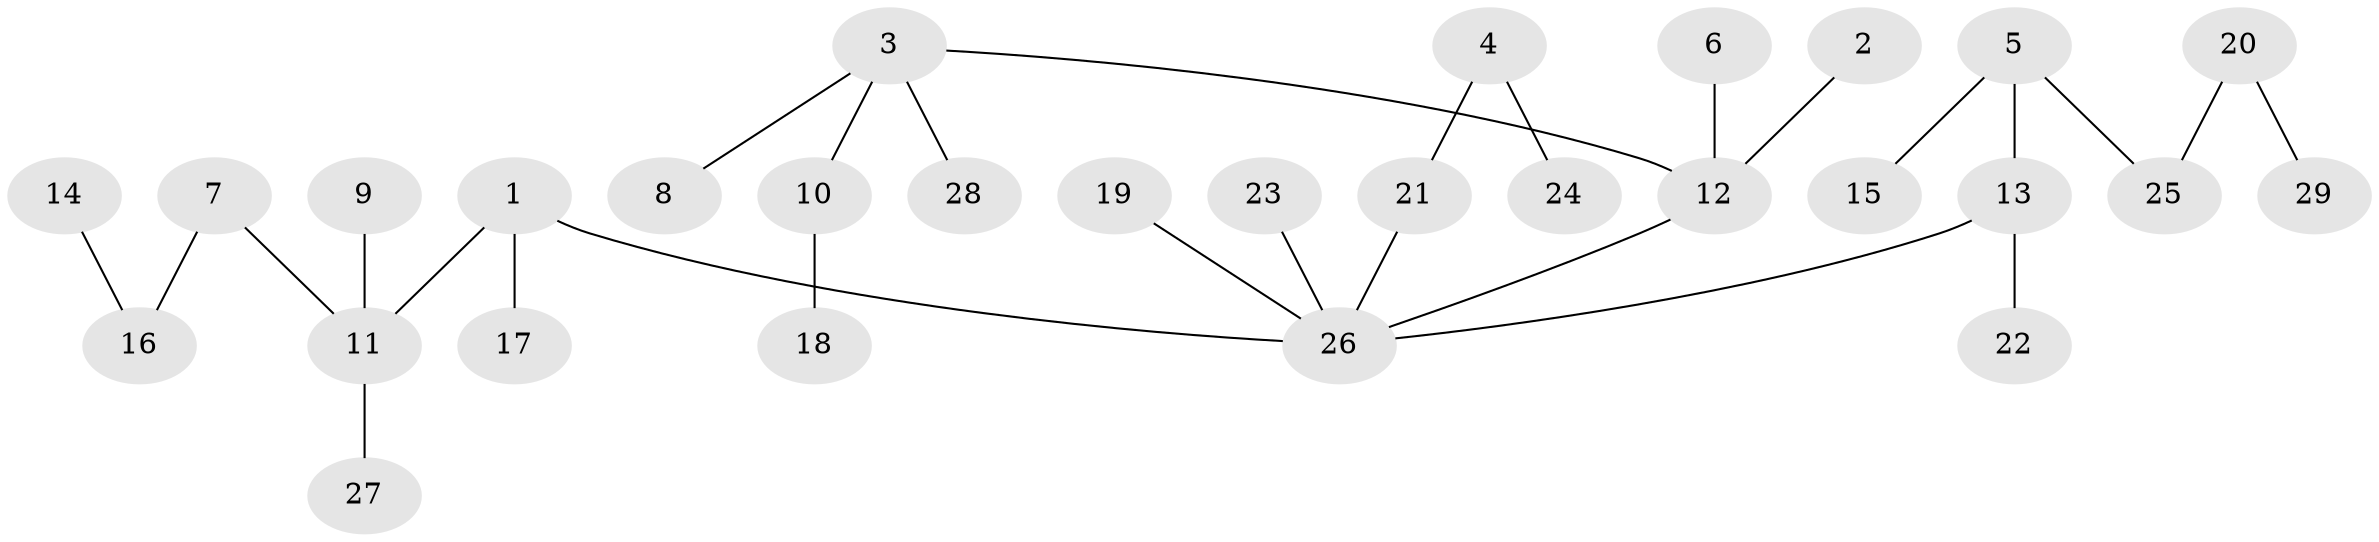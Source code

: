 // original degree distribution, {3: 0.13793103448275862, 8: 0.017241379310344827, 6: 0.017241379310344827, 5: 0.034482758620689655, 2: 0.29310344827586204, 4: 0.017241379310344827, 1: 0.4827586206896552}
// Generated by graph-tools (version 1.1) at 2025/02/03/09/25 03:02:16]
// undirected, 29 vertices, 28 edges
graph export_dot {
graph [start="1"]
  node [color=gray90,style=filled];
  1;
  2;
  3;
  4;
  5;
  6;
  7;
  8;
  9;
  10;
  11;
  12;
  13;
  14;
  15;
  16;
  17;
  18;
  19;
  20;
  21;
  22;
  23;
  24;
  25;
  26;
  27;
  28;
  29;
  1 -- 11 [weight=1.0];
  1 -- 17 [weight=1.0];
  1 -- 26 [weight=1.0];
  2 -- 12 [weight=1.0];
  3 -- 8 [weight=1.0];
  3 -- 10 [weight=1.0];
  3 -- 12 [weight=1.0];
  3 -- 28 [weight=1.0];
  4 -- 21 [weight=1.0];
  4 -- 24 [weight=1.0];
  5 -- 13 [weight=1.0];
  5 -- 15 [weight=1.0];
  5 -- 25 [weight=1.0];
  6 -- 12 [weight=1.0];
  7 -- 11 [weight=1.0];
  7 -- 16 [weight=1.0];
  9 -- 11 [weight=1.0];
  10 -- 18 [weight=1.0];
  11 -- 27 [weight=1.0];
  12 -- 26 [weight=1.0];
  13 -- 22 [weight=1.0];
  13 -- 26 [weight=1.0];
  14 -- 16 [weight=1.0];
  19 -- 26 [weight=1.0];
  20 -- 25 [weight=1.0];
  20 -- 29 [weight=1.0];
  21 -- 26 [weight=1.0];
  23 -- 26 [weight=1.0];
}
